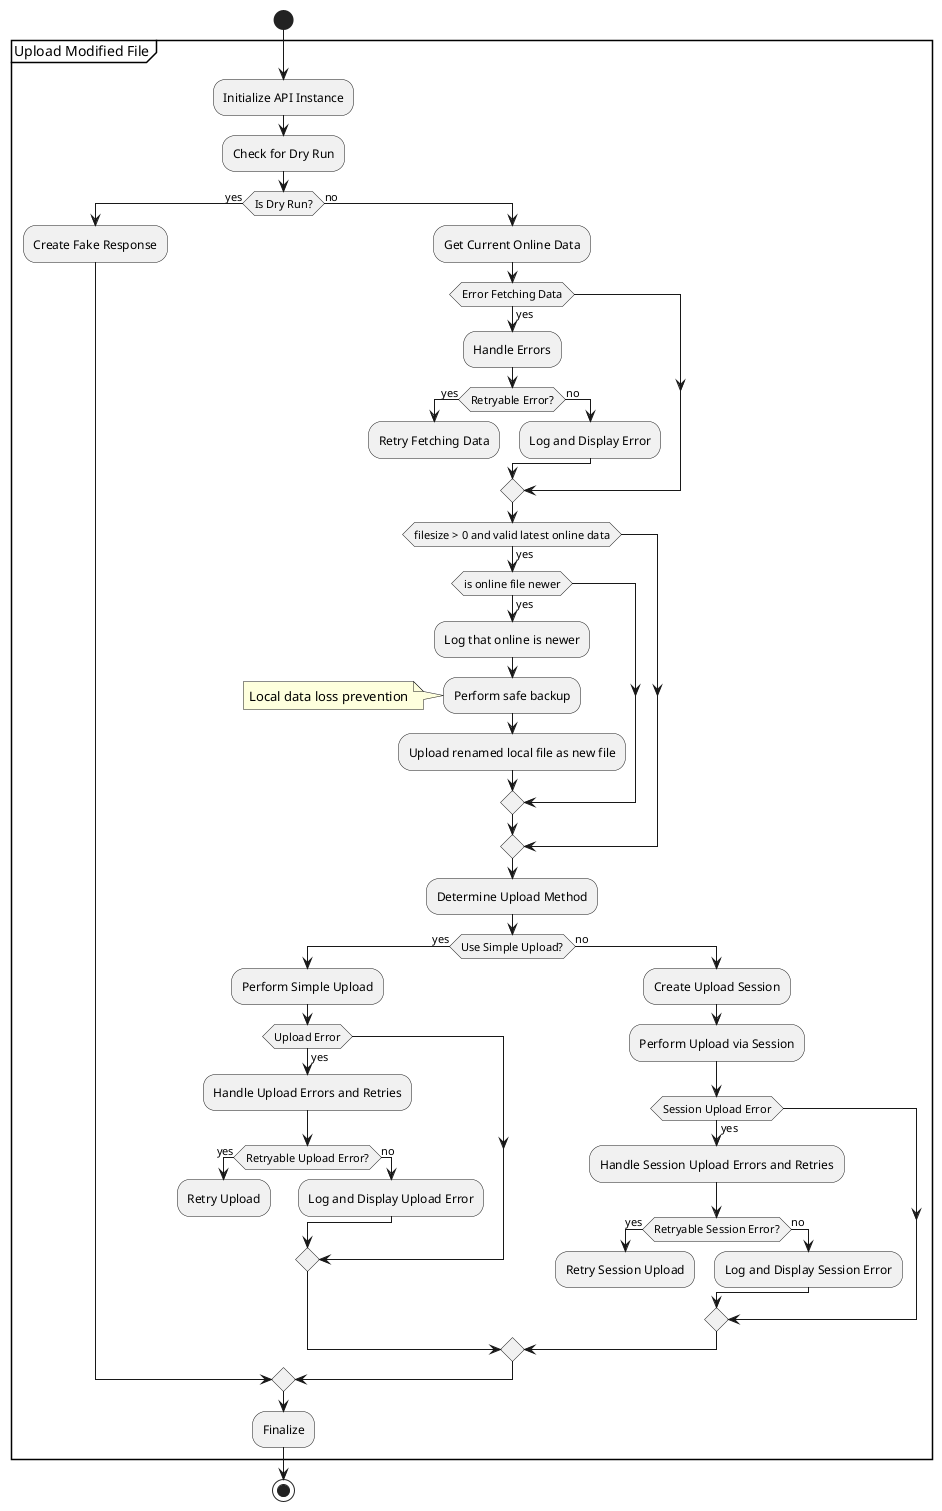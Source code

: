 @startuml
start
partition "Upload Modified File" {
  :Initialize API Instance;
  :Check for Dry Run;
  if (Is Dry Run?) then (yes)
    :Create Fake Response;
  else (no)
    :Get Current Online Data;
    if (Error Fetching Data) then (yes)
      :Handle Errors;
      if (Retryable Error?) then (yes)
        :Retry Fetching Data;
        detach
      else (no)
        :Log and Display Error;
      endif
    endif
    if (filesize > 0 and valid latest online data) then (yes)
      if (is online file newer) then (yes)
        :Log that online is newer; 
        :Perform safe backup;
        note left: Local data loss prevention
        :Upload renamed local file as new file;
      endif
    endif
    :Determine Upload Method;
    if (Use Simple Upload?) then (yes)
      :Perform Simple Upload;
      if (Upload Error) then (yes)
        :Handle Upload Errors and Retries;
        if (Retryable Upload Error?) then (yes)
          :Retry Upload;
          detach
        else (no)
          :Log and Display Upload Error;
        endif
      endif
    else (no)
      :Create Upload Session;
      :Perform Upload via Session;
      if (Session Upload Error) then (yes)
        :Handle Session Upload Errors and Retries;
        if (Retryable Session Error?) then (yes)
          :Retry Session Upload;
          detach
        else (no)
          :Log and Display Session Error;
        endif
      endif
    endif
  endif
  :Finalize;
}
stop
@enduml
